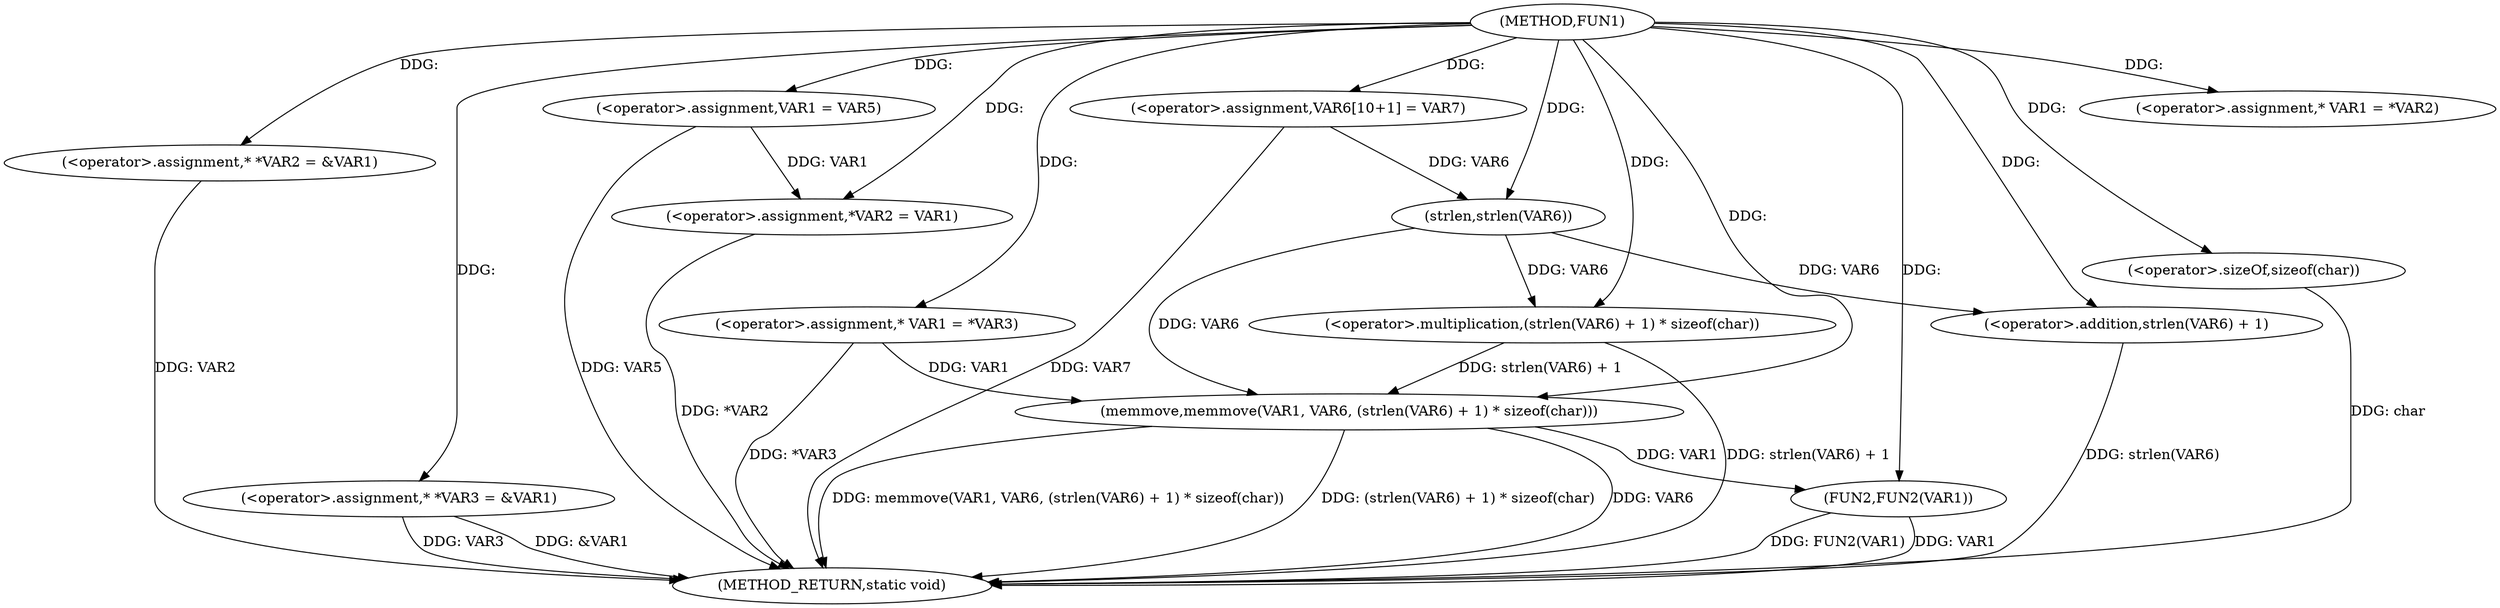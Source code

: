 digraph FUN1 {  
"1000100" [label = "(METHOD,FUN1)" ]
"1000151" [label = "(METHOD_RETURN,static void)" ]
"1000104" [label = "(<operator>.assignment,* *VAR2 = &VAR1)" ]
"1000109" [label = "(<operator>.assignment,* *VAR3 = &VAR1)" ]
"1000117" [label = "(<operator>.assignment,* VAR1 = *VAR2)" ]
"1000121" [label = "(<operator>.assignment,VAR1 = VAR5)" ]
"1000124" [label = "(<operator>.assignment,*VAR2 = VAR1)" ]
"1000130" [label = "(<operator>.assignment,* VAR1 = *VAR3)" ]
"1000136" [label = "(<operator>.assignment,VAR6[10+1] = VAR7)" ]
"1000139" [label = "(memmove,memmove(VAR1, VAR6, (strlen(VAR6) + 1) * sizeof(char)))" ]
"1000142" [label = "(<operator>.multiplication,(strlen(VAR6) + 1) * sizeof(char))" ]
"1000143" [label = "(<operator>.addition,strlen(VAR6) + 1)" ]
"1000144" [label = "(strlen,strlen(VAR6))" ]
"1000147" [label = "(<operator>.sizeOf,sizeof(char))" ]
"1000149" [label = "(FUN2,FUN2(VAR1))" ]
  "1000139" -> "1000151"  [ label = "DDG: (strlen(VAR6) + 1) * sizeof(char)"] 
  "1000124" -> "1000151"  [ label = "DDG: *VAR2"] 
  "1000104" -> "1000151"  [ label = "DDG: VAR2"] 
  "1000143" -> "1000151"  [ label = "DDG: strlen(VAR6)"] 
  "1000109" -> "1000151"  [ label = "DDG: VAR3"] 
  "1000149" -> "1000151"  [ label = "DDG: VAR1"] 
  "1000136" -> "1000151"  [ label = "DDG: VAR7"] 
  "1000121" -> "1000151"  [ label = "DDG: VAR5"] 
  "1000130" -> "1000151"  [ label = "DDG: *VAR3"] 
  "1000139" -> "1000151"  [ label = "DDG: VAR6"] 
  "1000139" -> "1000151"  [ label = "DDG: memmove(VAR1, VAR6, (strlen(VAR6) + 1) * sizeof(char))"] 
  "1000149" -> "1000151"  [ label = "DDG: FUN2(VAR1)"] 
  "1000147" -> "1000151"  [ label = "DDG: char"] 
  "1000142" -> "1000151"  [ label = "DDG: strlen(VAR6) + 1"] 
  "1000109" -> "1000151"  [ label = "DDG: &VAR1"] 
  "1000100" -> "1000104"  [ label = "DDG: "] 
  "1000100" -> "1000109"  [ label = "DDG: "] 
  "1000100" -> "1000117"  [ label = "DDG: "] 
  "1000100" -> "1000121"  [ label = "DDG: "] 
  "1000121" -> "1000124"  [ label = "DDG: VAR1"] 
  "1000100" -> "1000124"  [ label = "DDG: "] 
  "1000100" -> "1000130"  [ label = "DDG: "] 
  "1000100" -> "1000136"  [ label = "DDG: "] 
  "1000130" -> "1000139"  [ label = "DDG: VAR1"] 
  "1000100" -> "1000139"  [ label = "DDG: "] 
  "1000144" -> "1000139"  [ label = "DDG: VAR6"] 
  "1000142" -> "1000139"  [ label = "DDG: strlen(VAR6) + 1"] 
  "1000144" -> "1000142"  [ label = "DDG: VAR6"] 
  "1000100" -> "1000142"  [ label = "DDG: "] 
  "1000144" -> "1000143"  [ label = "DDG: VAR6"] 
  "1000136" -> "1000144"  [ label = "DDG: VAR6"] 
  "1000100" -> "1000144"  [ label = "DDG: "] 
  "1000100" -> "1000143"  [ label = "DDG: "] 
  "1000100" -> "1000147"  [ label = "DDG: "] 
  "1000139" -> "1000149"  [ label = "DDG: VAR1"] 
  "1000100" -> "1000149"  [ label = "DDG: "] 
}
